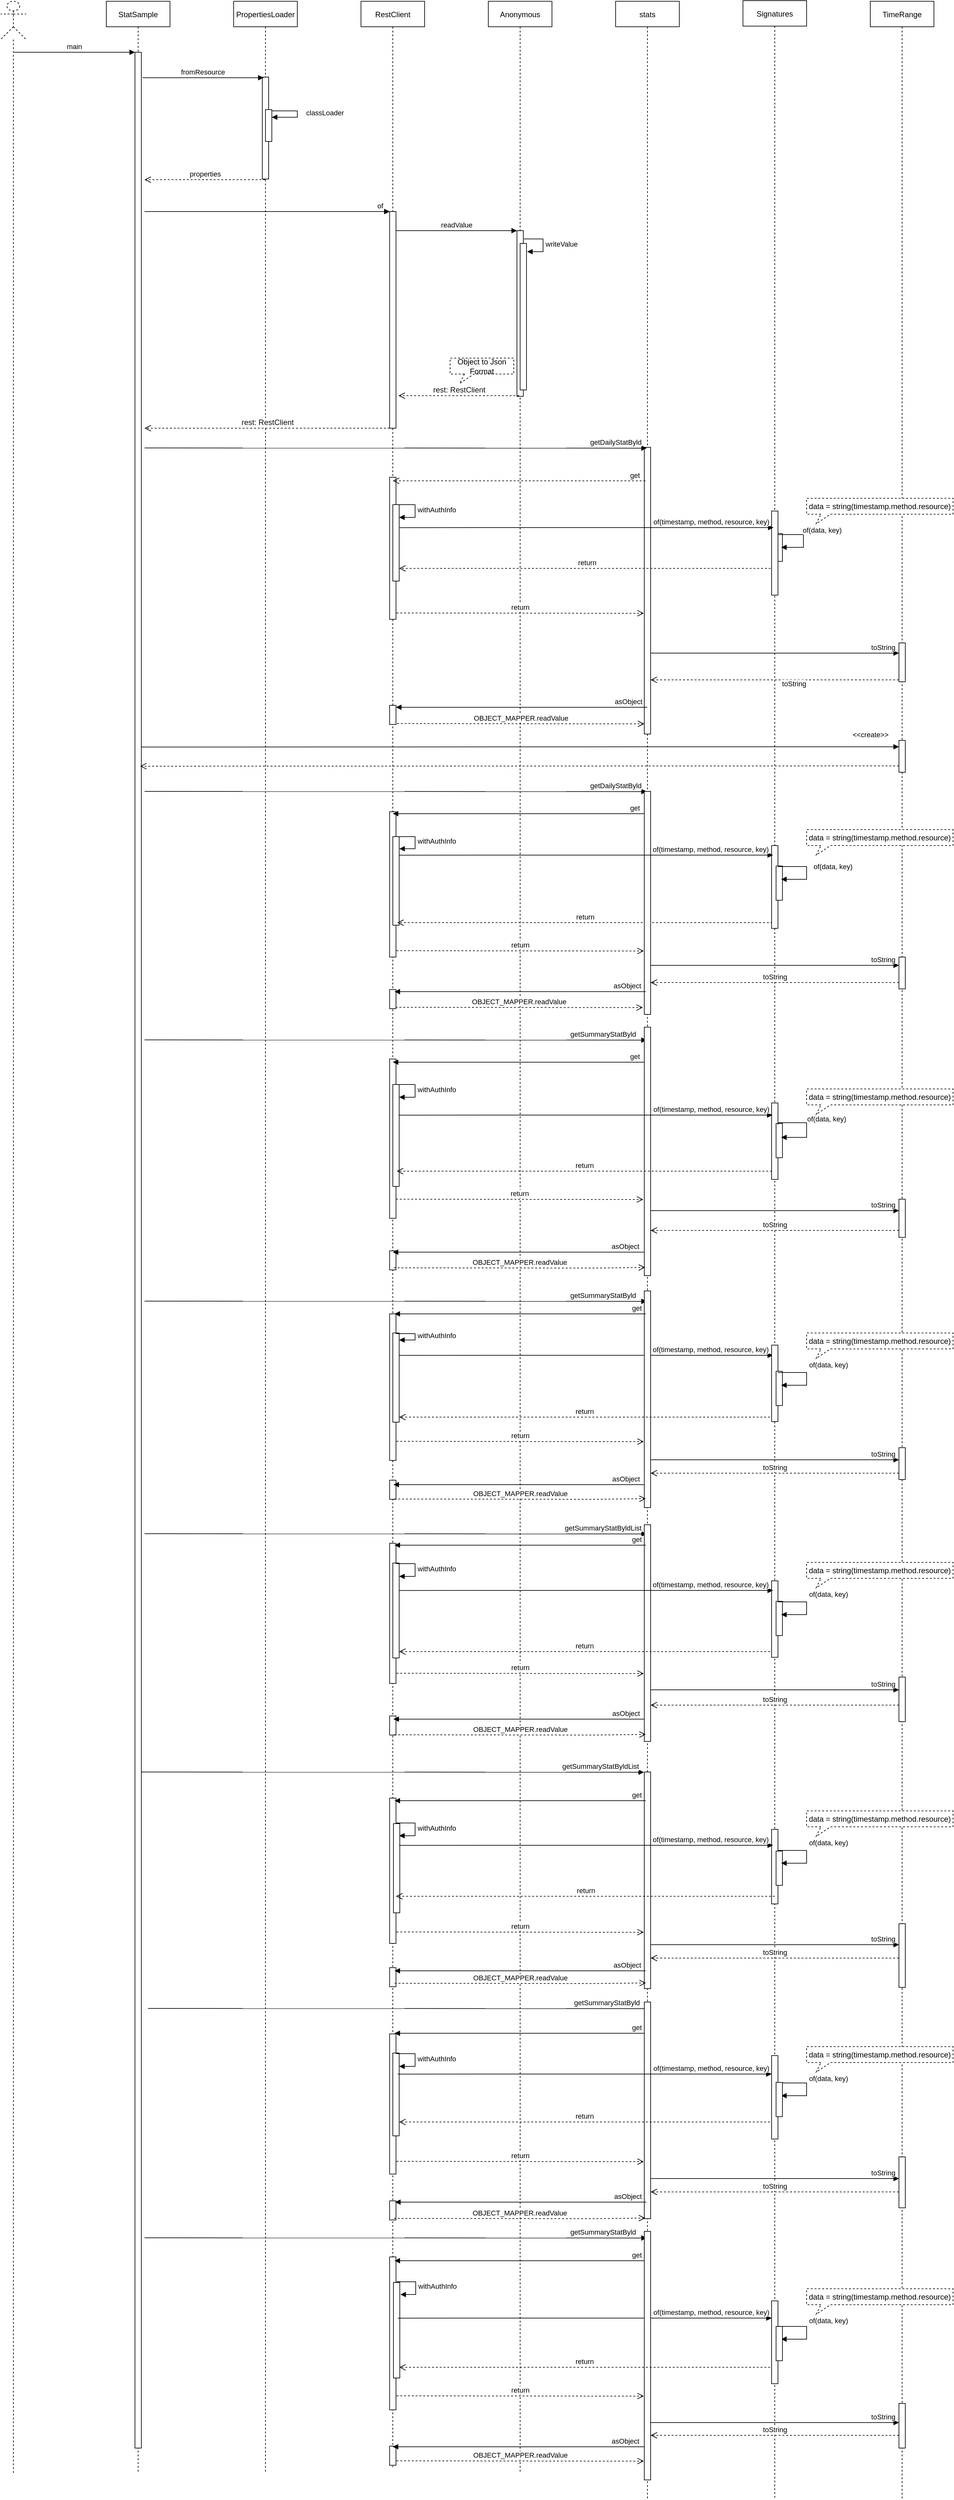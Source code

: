 <mxfile version="15.7.0" type="github">
  <diagram id="kgpKYQtTHZ0yAKxKKP6v" name="Page-1">
    <mxGraphModel dx="1221" dy="644" grid="1" gridSize="10" guides="1" tooltips="1" connect="1" arrows="1" fold="1" page="1" pageScale="1" pageWidth="1169" pageHeight="1654" math="0" shadow="0">
      <root>
        <mxCell id="0" />
        <mxCell id="1" parent="0" />
        <mxCell id="QkMDThP16RGxQZJ2cedM-3" value="RestClient" style="shape=umlLifeline;perimeter=lifelinePerimeter;container=1;collapsible=0;recursiveResize=0;rounded=0;shadow=0;strokeWidth=1;" parent="1" vertex="1">
          <mxGeometry x="680" y="80" width="100" height="3870" as="geometry" />
        </mxCell>
        <mxCell id="QkMDThP16RGxQZJ2cedM-24" value="" style="html=1;points=[];perimeter=orthogonalPerimeter;" parent="QkMDThP16RGxQZJ2cedM-3" vertex="1">
          <mxGeometry x="45" y="330" width="10" height="340" as="geometry" />
        </mxCell>
        <mxCell id="QkMDThP16RGxQZJ2cedM-36" value="" style="html=1;points=[];perimeter=orthogonalPerimeter;" parent="QkMDThP16RGxQZJ2cedM-3" vertex="1">
          <mxGeometry x="45" y="747" width="10" height="223" as="geometry" />
        </mxCell>
        <mxCell id="QkMDThP16RGxQZJ2cedM-37" value="" style="html=1;points=[];perimeter=orthogonalPerimeter;" parent="QkMDThP16RGxQZJ2cedM-3" vertex="1">
          <mxGeometry x="45" y="1105" width="10" height="30" as="geometry" />
        </mxCell>
        <mxCell id="QkMDThP16RGxQZJ2cedM-41" value="" style="html=1;points=[];perimeter=orthogonalPerimeter;" parent="QkMDThP16RGxQZJ2cedM-3" vertex="1">
          <mxGeometry x="45" y="1272" width="10" height="228" as="geometry" />
        </mxCell>
        <mxCell id="QkMDThP16RGxQZJ2cedM-42" value="" style="html=1;points=[];perimeter=orthogonalPerimeter;" parent="QkMDThP16RGxQZJ2cedM-3" vertex="1">
          <mxGeometry x="45" y="1551" width="10" height="30" as="geometry" />
        </mxCell>
        <mxCell id="QkMDThP16RGxQZJ2cedM-48" value="" style="html=1;points=[];perimeter=orthogonalPerimeter;" parent="QkMDThP16RGxQZJ2cedM-3" vertex="1">
          <mxGeometry x="45" y="1660" width="10" height="250" as="geometry" />
        </mxCell>
        <mxCell id="QkMDThP16RGxQZJ2cedM-50" value="" style="html=1;points=[];perimeter=orthogonalPerimeter;" parent="QkMDThP16RGxQZJ2cedM-3" vertex="1">
          <mxGeometry x="45" y="2060" width="10" height="230" as="geometry" />
        </mxCell>
        <mxCell id="QkMDThP16RGxQZJ2cedM-52" value="" style="html=1;points=[];perimeter=orthogonalPerimeter;" parent="QkMDThP16RGxQZJ2cedM-3" vertex="1">
          <mxGeometry x="45" y="2321" width="10" height="30" as="geometry" />
        </mxCell>
        <mxCell id="QkMDThP16RGxQZJ2cedM-53" value="" style="html=1;points=[];perimeter=orthogonalPerimeter;" parent="QkMDThP16RGxQZJ2cedM-3" vertex="1">
          <mxGeometry x="45" y="2420" width="10" height="220" as="geometry" />
        </mxCell>
        <mxCell id="QkMDThP16RGxQZJ2cedM-55" value="" style="html=1;points=[];perimeter=orthogonalPerimeter;" parent="QkMDThP16RGxQZJ2cedM-3" vertex="1">
          <mxGeometry x="45" y="2691" width="10" height="30" as="geometry" />
        </mxCell>
        <mxCell id="QkMDThP16RGxQZJ2cedM-56" value="" style="html=1;points=[];perimeter=orthogonalPerimeter;" parent="QkMDThP16RGxQZJ2cedM-3" vertex="1">
          <mxGeometry x="45" y="2820" width="10" height="228" as="geometry" />
        </mxCell>
        <mxCell id="QkMDThP16RGxQZJ2cedM-58" value="" style="html=1;points=[];perimeter=orthogonalPerimeter;" parent="QkMDThP16RGxQZJ2cedM-3" vertex="1">
          <mxGeometry x="45" y="3086" width="10" height="30" as="geometry" />
        </mxCell>
        <mxCell id="QkMDThP16RGxQZJ2cedM-63" value="" style="html=1;points=[];perimeter=orthogonalPerimeter;" parent="QkMDThP16RGxQZJ2cedM-3" vertex="1">
          <mxGeometry x="45" y="3540" width="10" height="240" as="geometry" />
        </mxCell>
        <mxCell id="QkMDThP16RGxQZJ2cedM-65" value="" style="html=1;points=[];perimeter=orthogonalPerimeter;" parent="QkMDThP16RGxQZJ2cedM-3" vertex="1">
          <mxGeometry x="45" y="3837" width="10" height="30" as="geometry" />
        </mxCell>
        <mxCell id="QkMDThP16RGxQZJ2cedM-66" value="" style="html=1;points=[];perimeter=orthogonalPerimeter;" parent="QkMDThP16RGxQZJ2cedM-3" vertex="1">
          <mxGeometry x="50" y="790" width="10" height="120" as="geometry" />
        </mxCell>
        <mxCell id="QkMDThP16RGxQZJ2cedM-67" value="withAuthInfo" style="edgeStyle=orthogonalEdgeStyle;html=1;align=left;spacingLeft=2;endArrow=block;rounded=0;entryX=1;entryY=0;" parent="QkMDThP16RGxQZJ2cedM-3" edge="1">
          <mxGeometry relative="1" as="geometry">
            <mxPoint x="55" y="790" as="sourcePoint" />
            <Array as="points">
              <mxPoint x="85" y="790" />
            </Array>
            <mxPoint x="60" y="810.0" as="targetPoint" />
          </mxGeometry>
        </mxCell>
        <mxCell id="QkMDThP16RGxQZJ2cedM-68" value="" style="html=1;points=[];perimeter=orthogonalPerimeter;" parent="QkMDThP16RGxQZJ2cedM-3" vertex="1">
          <mxGeometry x="50" y="1311" width="10" height="139" as="geometry" />
        </mxCell>
        <mxCell id="QkMDThP16RGxQZJ2cedM-69" value="withAuthInfo" style="edgeStyle=orthogonalEdgeStyle;html=1;align=left;spacingLeft=2;endArrow=block;rounded=0;entryX=1.019;entryY=0.137;entryDx=0;entryDy=0;entryPerimeter=0;" parent="QkMDThP16RGxQZJ2cedM-3" target="QkMDThP16RGxQZJ2cedM-68" edge="1">
          <mxGeometry relative="1" as="geometry">
            <mxPoint x="55" y="1311" as="sourcePoint" />
            <Array as="points">
              <mxPoint x="85" y="1311" />
              <mxPoint x="85" y="1330" />
              <mxPoint x="70" y="1330" />
            </Array>
            <mxPoint x="60" y="1331" as="targetPoint" />
          </mxGeometry>
        </mxCell>
        <mxCell id="QkMDThP16RGxQZJ2cedM-70" value="" style="html=1;points=[];perimeter=orthogonalPerimeter;" parent="QkMDThP16RGxQZJ2cedM-3" vertex="1">
          <mxGeometry x="50" y="1700" width="10" height="160" as="geometry" />
        </mxCell>
        <mxCell id="QkMDThP16RGxQZJ2cedM-71" value="withAuthInfo" style="edgeStyle=orthogonalEdgeStyle;html=1;align=left;spacingLeft=2;endArrow=block;rounded=0;entryX=1;entryY=0;" parent="QkMDThP16RGxQZJ2cedM-3" edge="1">
          <mxGeometry relative="1" as="geometry">
            <mxPoint x="55" y="1700" as="sourcePoint" />
            <Array as="points">
              <mxPoint x="85" y="1700" />
            </Array>
            <mxPoint x="60" y="1720" as="targetPoint" />
          </mxGeometry>
        </mxCell>
        <mxCell id="QkMDThP16RGxQZJ2cedM-72" value="" style="html=1;points=[];perimeter=orthogonalPerimeter;" parent="QkMDThP16RGxQZJ2cedM-3" vertex="1">
          <mxGeometry x="50" y="2090" width="10" height="140" as="geometry" />
        </mxCell>
        <mxCell id="QkMDThP16RGxQZJ2cedM-73" value="withAuthInfo" style="edgeStyle=orthogonalEdgeStyle;html=1;align=left;spacingLeft=2;endArrow=block;rounded=0;entryX=1;entryY=0;" parent="QkMDThP16RGxQZJ2cedM-3" edge="1">
          <mxGeometry relative="1" as="geometry">
            <mxPoint x="55" y="2091" as="sourcePoint" />
            <Array as="points">
              <mxPoint x="85" y="2091" />
            </Array>
            <mxPoint x="60" y="2101" as="targetPoint" />
          </mxGeometry>
        </mxCell>
        <mxCell id="QkMDThP16RGxQZJ2cedM-74" value="" style="html=1;points=[];perimeter=orthogonalPerimeter;" parent="QkMDThP16RGxQZJ2cedM-3" vertex="1">
          <mxGeometry x="50" y="2451" width="10" height="149" as="geometry" />
        </mxCell>
        <mxCell id="QkMDThP16RGxQZJ2cedM-75" value="withAuthInfo" style="edgeStyle=orthogonalEdgeStyle;html=1;align=left;spacingLeft=2;endArrow=block;rounded=0;entryX=1;entryY=0;" parent="QkMDThP16RGxQZJ2cedM-3" edge="1">
          <mxGeometry relative="1" as="geometry">
            <mxPoint x="55" y="2452" as="sourcePoint" />
            <Array as="points">
              <mxPoint x="85" y="2452" />
            </Array>
            <mxPoint x="60" y="2472" as="targetPoint" />
          </mxGeometry>
        </mxCell>
        <mxCell id="QkMDThP16RGxQZJ2cedM-76" value="" style="html=1;points=[];perimeter=orthogonalPerimeter;" parent="QkMDThP16RGxQZJ2cedM-3" vertex="1">
          <mxGeometry x="51" y="2860" width="10" height="140" as="geometry" />
        </mxCell>
        <mxCell id="QkMDThP16RGxQZJ2cedM-77" value="withAuthInfo" style="edgeStyle=orthogonalEdgeStyle;html=1;align=left;spacingLeft=2;endArrow=block;rounded=0;entryX=1;entryY=0;" parent="QkMDThP16RGxQZJ2cedM-3" edge="1">
          <mxGeometry relative="1" as="geometry">
            <mxPoint x="55" y="2859" as="sourcePoint" />
            <Array as="points">
              <mxPoint x="85" y="2859" />
            </Array>
            <mxPoint x="60" y="2879" as="targetPoint" />
          </mxGeometry>
        </mxCell>
        <mxCell id="QkMDThP16RGxQZJ2cedM-80" value="" style="html=1;points=[];perimeter=orthogonalPerimeter;" parent="QkMDThP16RGxQZJ2cedM-3" vertex="1">
          <mxGeometry x="51" y="3580" width="10" height="150" as="geometry" />
        </mxCell>
        <mxCell id="4GVTrCW4khlCdeunZ2BW-209" value="" style="html=1;points=[];perimeter=orthogonalPerimeter;" parent="QkMDThP16RGxQZJ2cedM-3" vertex="1">
          <mxGeometry x="45" y="3190" width="10" height="220" as="geometry" />
        </mxCell>
        <mxCell id="4GVTrCW4khlCdeunZ2BW-215" value="" style="html=1;points=[];perimeter=orthogonalPerimeter;" parent="QkMDThP16RGxQZJ2cedM-3" vertex="1">
          <mxGeometry x="50" y="3220" width="10" height="130" as="geometry" />
        </mxCell>
        <mxCell id="3nuBFxr9cyL0pnOWT2aG-5" value="StatSample" style="shape=umlLifeline;perimeter=lifelinePerimeter;container=1;collapsible=0;recursiveResize=0;rounded=0;shadow=0;strokeWidth=1;" parent="1" vertex="1">
          <mxGeometry x="280" y="80" width="100" height="3880" as="geometry" />
        </mxCell>
        <mxCell id="3nuBFxr9cyL0pnOWT2aG-6" value="" style="points=[];perimeter=orthogonalPerimeter;rounded=0;shadow=0;strokeWidth=1;" parent="3nuBFxr9cyL0pnOWT2aG-5" vertex="1">
          <mxGeometry x="45" y="80" width="10" height="3760" as="geometry" />
        </mxCell>
        <mxCell id="3nuBFxr9cyL0pnOWT2aG-8" value="main" style="verticalAlign=bottom;endArrow=block;entryX=0;entryY=0;shadow=0;strokeWidth=1;" parent="1" target="3nuBFxr9cyL0pnOWT2aG-6" edge="1">
          <mxGeometry relative="1" as="geometry">
            <mxPoint x="135" y="160.0" as="sourcePoint" />
          </mxGeometry>
        </mxCell>
        <mxCell id="QkMDThP16RGxQZJ2cedM-1" value="PropertiesLoader" style="shape=umlLifeline;perimeter=lifelinePerimeter;container=1;collapsible=0;recursiveResize=0;rounded=0;shadow=0;strokeWidth=1;" parent="1" vertex="1">
          <mxGeometry x="480" y="80" width="100" height="3880" as="geometry" />
        </mxCell>
        <mxCell id="QkMDThP16RGxQZJ2cedM-2" value="" style="points=[];perimeter=orthogonalPerimeter;rounded=0;shadow=0;strokeWidth=1;" parent="QkMDThP16RGxQZJ2cedM-1" vertex="1">
          <mxGeometry x="45" y="119" width="10" height="160" as="geometry" />
        </mxCell>
        <mxCell id="QkMDThP16RGxQZJ2cedM-22" value="" style="html=1;points=[];perimeter=orthogonalPerimeter;" parent="QkMDThP16RGxQZJ2cedM-1" vertex="1">
          <mxGeometry x="50" y="170" width="10" height="50" as="geometry" />
        </mxCell>
        <mxCell id="QkMDThP16RGxQZJ2cedM-23" value="classLoader" style="edgeStyle=orthogonalEdgeStyle;html=1;align=left;spacingLeft=2;endArrow=block;rounded=0;entryX=1;entryY=0;" parent="QkMDThP16RGxQZJ2cedM-1" edge="1">
          <mxGeometry x="-0.059" y="10" relative="1" as="geometry">
            <mxPoint x="60" y="172" as="sourcePoint" />
            <Array as="points">
              <mxPoint x="100" y="172" />
              <mxPoint x="100" y="182" />
            </Array>
            <mxPoint as="offset" />
            <mxPoint x="60" y="182" as="targetPoint" />
          </mxGeometry>
        </mxCell>
        <mxCell id="QkMDThP16RGxQZJ2cedM-5" value="Anonymous" style="shape=umlLifeline;perimeter=lifelinePerimeter;container=1;collapsible=0;recursiveResize=0;rounded=0;shadow=0;strokeWidth=1;" parent="1" vertex="1">
          <mxGeometry x="880" y="80" width="100" height="3880" as="geometry" />
        </mxCell>
        <mxCell id="QkMDThP16RGxQZJ2cedM-28" value="" style="html=1;points=[];perimeter=orthogonalPerimeter;" parent="QkMDThP16RGxQZJ2cedM-5" vertex="1">
          <mxGeometry x="45" y="360" width="10" height="260" as="geometry" />
        </mxCell>
        <mxCell id="QkMDThP16RGxQZJ2cedM-34" value="" style="html=1;points=[];perimeter=orthogonalPerimeter;" parent="QkMDThP16RGxQZJ2cedM-5" vertex="1">
          <mxGeometry x="50" y="415" width="10" height="175" as="geometry" />
        </mxCell>
        <mxCell id="BU8PxRa7izRdhDDr3gum-3" value="" style="points=[];perimeter=orthogonalPerimeter;rounded=0;shadow=0;strokeWidth=1;" parent="QkMDThP16RGxQZJ2cedM-5" vertex="1">
          <mxGeometry x="50" y="380" width="10" height="230" as="geometry" />
        </mxCell>
        <mxCell id="4GVTrCW4khlCdeunZ2BW-98" value="getDailyStatByld" style="html=1;verticalAlign=bottom;endArrow=block;rounded=0;entryX=0.394;entryY=0.003;entryDx=0;entryDy=0;entryPerimeter=0;" parent="QkMDThP16RGxQZJ2cedM-5" edge="1">
          <mxGeometry x="0.876" width="80" relative="1" as="geometry">
            <mxPoint x="-540" y="1240" as="sourcePoint" />
            <mxPoint x="248.94" y="1240.35" as="targetPoint" />
            <mxPoint as="offset" />
          </mxGeometry>
        </mxCell>
        <mxCell id="4GVTrCW4khlCdeunZ2BW-109" value="getSummaryStatByld" style="html=1;verticalAlign=bottom;endArrow=block;rounded=0;entryX=0.394;entryY=0.003;entryDx=0;entryDy=0;entryPerimeter=0;" parent="QkMDThP16RGxQZJ2cedM-5" edge="1">
          <mxGeometry x="0.825" width="80" relative="1" as="geometry">
            <mxPoint x="-540" y="1630" as="sourcePoint" />
            <mxPoint x="248.94" y="1630.35" as="targetPoint" />
            <mxPoint as="offset" />
          </mxGeometry>
        </mxCell>
        <mxCell id="4GVTrCW4khlCdeunZ2BW-110" value="get" style="html=1;verticalAlign=bottom;endArrow=block;rounded=0;" parent="QkMDThP16RGxQZJ2cedM-5" edge="1">
          <mxGeometry x="-0.926" relative="1" as="geometry">
            <mxPoint x="244.5" y="1665" as="sourcePoint" />
            <mxPoint x="-150" y="1665" as="targetPoint" />
            <mxPoint as="offset" />
          </mxGeometry>
        </mxCell>
        <mxCell id="4GVTrCW4khlCdeunZ2BW-116" value="of(timestamp, method,&amp;nbsp;resource,&amp;nbsp;key)" style="html=1;verticalAlign=bottom;endArrow=block;rounded=0;entryX=0.3;entryY=0.1;entryDx=0;entryDy=0;entryPerimeter=0;exitX=1.081;exitY=0.053;exitDx=0;exitDy=0;exitPerimeter=0;" parent="QkMDThP16RGxQZJ2cedM-5" edge="1">
          <mxGeometry x="0.669" width="80" relative="1" as="geometry">
            <mxPoint x="-140.0" y="2125.07" as="sourcePoint" />
            <mxPoint x="447.19" y="2125" as="targetPoint" />
            <mxPoint x="-1" as="offset" />
          </mxGeometry>
        </mxCell>
        <mxCell id="4GVTrCW4khlCdeunZ2BW-126" value="getSummaryStatByld" style="html=1;verticalAlign=bottom;endArrow=block;rounded=0;entryX=0.394;entryY=0.003;entryDx=0;entryDy=0;entryPerimeter=0;" parent="QkMDThP16RGxQZJ2cedM-5" edge="1">
          <mxGeometry x="0.825" width="80" relative="1" as="geometry">
            <mxPoint x="-540" y="2040" as="sourcePoint" />
            <mxPoint x="248.94" y="2040.35" as="targetPoint" />
            <mxPoint as="offset" />
          </mxGeometry>
        </mxCell>
        <mxCell id="4GVTrCW4khlCdeunZ2BW-136" value="get" style="html=1;verticalAlign=bottom;endArrow=block;rounded=0;" parent="QkMDThP16RGxQZJ2cedM-5" edge="1">
          <mxGeometry x="-0.926" relative="1" as="geometry">
            <mxPoint x="247.25" y="3189" as="sourcePoint" />
            <mxPoint x="-147.25" y="3189" as="targetPoint" />
            <mxPoint as="offset" />
          </mxGeometry>
        </mxCell>
        <mxCell id="4GVTrCW4khlCdeunZ2BW-194" value="of(timestamp, method,&amp;nbsp;resource,&amp;nbsp;key)" style="html=1;verticalAlign=bottom;endArrow=block;rounded=0;entryX=0.3;entryY=0.1;entryDx=0;entryDy=0;entryPerimeter=0;exitX=1.081;exitY=0.053;exitDx=0;exitDy=0;exitPerimeter=0;" parent="QkMDThP16RGxQZJ2cedM-5" edge="1">
          <mxGeometry x="0.676" width="80" relative="1" as="geometry">
            <mxPoint x="-142.01" y="3636.07" as="sourcePoint" />
            <mxPoint x="445.18" y="3636" as="targetPoint" />
            <mxPoint as="offset" />
          </mxGeometry>
        </mxCell>
        <mxCell id="4GVTrCW4khlCdeunZ2BW-197" value="get" style="html=1;verticalAlign=bottom;endArrow=block;rounded=0;" parent="QkMDThP16RGxQZJ2cedM-5" edge="1">
          <mxGeometry x="-0.926" relative="1" as="geometry">
            <mxPoint x="247.25" y="3546" as="sourcePoint" />
            <mxPoint x="-147.25" y="3546" as="targetPoint" />
            <mxPoint as="offset" />
          </mxGeometry>
        </mxCell>
        <mxCell id="4GVTrCW4khlCdeunZ2BW-205" value="getSummaryStatByldList" style="html=1;verticalAlign=bottom;endArrow=block;rounded=0;entryX=0.394;entryY=0.003;entryDx=0;entryDy=0;entryPerimeter=0;" parent="QkMDThP16RGxQZJ2cedM-5" edge="1">
          <mxGeometry x="0.825" width="80" relative="1" as="geometry">
            <mxPoint x="-540" y="2405" as="sourcePoint" />
            <mxPoint x="248.94" y="2405.35" as="targetPoint" />
            <mxPoint as="offset" />
          </mxGeometry>
        </mxCell>
        <mxCell id="4GVTrCW4khlCdeunZ2BW-207" value="getSummaryStatByld" style="html=1;verticalAlign=bottom;endArrow=block;rounded=0;entryX=0.394;entryY=0.003;entryDx=0;entryDy=0;entryPerimeter=0;" parent="QkMDThP16RGxQZJ2cedM-5" edge="1">
          <mxGeometry x="0.825" width="80" relative="1" as="geometry">
            <mxPoint x="-534.47" y="3150" as="sourcePoint" />
            <mxPoint x="254.47" y="3150.35" as="targetPoint" />
            <mxPoint as="offset" />
          </mxGeometry>
        </mxCell>
        <mxCell id="4GVTrCW4khlCdeunZ2BW-208" value="getSummaryStatByld" style="html=1;verticalAlign=bottom;endArrow=block;rounded=0;entryX=0.394;entryY=0.003;entryDx=0;entryDy=0;entryPerimeter=0;" parent="QkMDThP16RGxQZJ2cedM-5" edge="1">
          <mxGeometry x="0.825" width="80" relative="1" as="geometry">
            <mxPoint x="-540" y="3510" as="sourcePoint" />
            <mxPoint x="248.94" y="3510.35" as="targetPoint" />
            <mxPoint as="offset" />
          </mxGeometry>
        </mxCell>
        <mxCell id="4GVTrCW4khlCdeunZ2BW-216" value="Object to Json Format" style="whiteSpace=wrap;html=1;shape=mxgraph.basic.rectCallout;dx=30;dy=15;boundedLbl=1;dashed=1;" parent="QkMDThP16RGxQZJ2cedM-5" vertex="1">
          <mxGeometry x="-60" y="560" width="100" height="40" as="geometry" />
        </mxCell>
        <mxCell id="QkMDThP16RGxQZJ2cedM-7" value="stats" style="shape=umlLifeline;perimeter=lifelinePerimeter;container=1;collapsible=0;recursiveResize=0;rounded=0;shadow=0;strokeWidth=1;" parent="1" vertex="1">
          <mxGeometry x="1080" y="80" width="100" height="3920" as="geometry" />
        </mxCell>
        <mxCell id="BU8PxRa7izRdhDDr3gum-17" value="" style="points=[];perimeter=orthogonalPerimeter;rounded=0;shadow=0;strokeWidth=1;" parent="QkMDThP16RGxQZJ2cedM-7" vertex="1">
          <mxGeometry x="45" y="700" width="10" height="450" as="geometry" />
        </mxCell>
        <mxCell id="4GVTrCW4khlCdeunZ2BW-11" value="" style="points=[];perimeter=orthogonalPerimeter;rounded=0;shadow=0;strokeWidth=1;" parent="QkMDThP16RGxQZJ2cedM-7" vertex="1">
          <mxGeometry x="45" y="1610" width="10" height="390" as="geometry" />
        </mxCell>
        <mxCell id="4GVTrCW4khlCdeunZ2BW-15" value="" style="points=[];perimeter=orthogonalPerimeter;rounded=0;shadow=0;strokeWidth=1;" parent="QkMDThP16RGxQZJ2cedM-7" vertex="1">
          <mxGeometry x="45" y="2024" width="10" height="340" as="geometry" />
        </mxCell>
        <mxCell id="4GVTrCW4khlCdeunZ2BW-27" value="" style="points=[];perimeter=orthogonalPerimeter;rounded=0;shadow=0;strokeWidth=1;" parent="QkMDThP16RGxQZJ2cedM-7" vertex="1">
          <mxGeometry x="45" y="2391" width="10" height="340" as="geometry" />
        </mxCell>
        <mxCell id="4GVTrCW4khlCdeunZ2BW-92" value="" style="points=[];perimeter=orthogonalPerimeter;rounded=0;shadow=0;strokeWidth=1;" parent="QkMDThP16RGxQZJ2cedM-7" vertex="1">
          <mxGeometry x="45" y="3500" width="10" height="390" as="geometry" />
        </mxCell>
        <mxCell id="4GVTrCW4khlCdeunZ2BW-103" value="return" style="html=1;verticalAlign=bottom;endArrow=open;dashed=1;endSize=8;rounded=0;" parent="QkMDThP16RGxQZJ2cedM-7" edge="1">
          <mxGeometry relative="1" as="geometry">
            <mxPoint x="246.5" y="1446.0" as="sourcePoint" />
            <mxPoint x="-343" y="1446.0" as="targetPoint" />
            <Array as="points">
              <mxPoint x="157" y="1446" />
            </Array>
          </mxGeometry>
        </mxCell>
        <mxCell id="4GVTrCW4khlCdeunZ2BW-117" value="return" style="html=1;verticalAlign=bottom;endArrow=open;dashed=1;endSize=8;rounded=0;" parent="QkMDThP16RGxQZJ2cedM-7" edge="1">
          <mxGeometry relative="1" as="geometry">
            <mxPoint x="242.5" y="2222" as="sourcePoint" />
            <mxPoint x="-340" y="2222" as="targetPoint" />
            <Array as="points">
              <mxPoint x="153" y="2222" />
            </Array>
          </mxGeometry>
        </mxCell>
        <mxCell id="4GVTrCW4khlCdeunZ2BW-122" value="return" style="html=1;verticalAlign=bottom;endArrow=open;dashed=1;endSize=8;rounded=0;" parent="QkMDThP16RGxQZJ2cedM-7" edge="1">
          <mxGeometry relative="1" as="geometry">
            <mxPoint x="242.5" y="2590" as="sourcePoint" />
            <mxPoint x="-340" y="2590" as="targetPoint" />
            <Array as="points">
              <mxPoint x="153" y="2590" />
            </Array>
          </mxGeometry>
        </mxCell>
        <mxCell id="4GVTrCW4khlCdeunZ2BW-195" value="return" style="html=1;verticalAlign=bottom;endArrow=open;dashed=1;endSize=8;rounded=0;" parent="QkMDThP16RGxQZJ2cedM-7" edge="1">
          <mxGeometry relative="1" as="geometry">
            <mxPoint x="242.68" y="3713.29" as="sourcePoint" />
            <mxPoint x="-339.82" y="3713.29" as="targetPoint" />
            <Array as="points">
              <mxPoint x="153.18" y="3713.29" />
            </Array>
          </mxGeometry>
        </mxCell>
        <mxCell id="QkMDThP16RGxQZJ2cedM-9" value="Signatures" style="shape=umlLifeline;perimeter=lifelinePerimeter;container=1;collapsible=0;recursiveResize=0;rounded=0;shadow=0;strokeWidth=1;" parent="1" vertex="1">
          <mxGeometry x="1280" y="79" width="100" height="3921" as="geometry" />
        </mxCell>
        <mxCell id="4GVTrCW4khlCdeunZ2BW-2" value="" style="points=[];perimeter=orthogonalPerimeter;rounded=0;shadow=0;strokeWidth=1;" parent="QkMDThP16RGxQZJ2cedM-9" vertex="1">
          <mxGeometry x="45" y="1326" width="10" height="130" as="geometry" />
        </mxCell>
        <mxCell id="4GVTrCW4khlCdeunZ2BW-3" value="" style="points=[];perimeter=orthogonalPerimeter;rounded=0;shadow=0;strokeWidth=1;" parent="QkMDThP16RGxQZJ2cedM-9" vertex="1">
          <mxGeometry x="52" y="1358.12" width="10" height="53.75" as="geometry" />
        </mxCell>
        <mxCell id="4GVTrCW4khlCdeunZ2BW-17" value="" style="points=[];perimeter=orthogonalPerimeter;rounded=0;shadow=0;strokeWidth=1;" parent="QkMDThP16RGxQZJ2cedM-9" vertex="1">
          <mxGeometry x="45" y="1730" width="10" height="120" as="geometry" />
        </mxCell>
        <mxCell id="4GVTrCW4khlCdeunZ2BW-18" value="" style="points=[];perimeter=orthogonalPerimeter;rounded=0;shadow=0;strokeWidth=1;" parent="QkMDThP16RGxQZJ2cedM-9" vertex="1">
          <mxGeometry x="52" y="1762.12" width="10" height="53.75" as="geometry" />
        </mxCell>
        <mxCell id="4GVTrCW4khlCdeunZ2BW-22" value="" style="points=[];perimeter=orthogonalPerimeter;rounded=0;shadow=0;strokeWidth=1;" parent="QkMDThP16RGxQZJ2cedM-9" vertex="1">
          <mxGeometry x="45" y="2110" width="10" height="120" as="geometry" />
        </mxCell>
        <mxCell id="4GVTrCW4khlCdeunZ2BW-23" value="" style="points=[];perimeter=orthogonalPerimeter;rounded=0;shadow=0;strokeWidth=1;" parent="QkMDThP16RGxQZJ2cedM-9" vertex="1">
          <mxGeometry x="52" y="2151.13" width="10" height="53.75" as="geometry" />
        </mxCell>
        <mxCell id="4GVTrCW4khlCdeunZ2BW-25" value="toString" style="html=1;verticalAlign=bottom;endArrow=block;rounded=0;" parent="QkMDThP16RGxQZJ2cedM-9" edge="1">
          <mxGeometry x="0.872" relative="1" as="geometry">
            <mxPoint x="-145" y="2290" as="sourcePoint" />
            <mxPoint x="245" y="2290" as="targetPoint" />
            <mxPoint as="offset" />
          </mxGeometry>
        </mxCell>
        <mxCell id="4GVTrCW4khlCdeunZ2BW-29" value="" style="points=[];perimeter=orthogonalPerimeter;rounded=0;shadow=0;strokeWidth=1;" parent="QkMDThP16RGxQZJ2cedM-9" vertex="1">
          <mxGeometry x="45" y="2480" width="10" height="120" as="geometry" />
        </mxCell>
        <mxCell id="4GVTrCW4khlCdeunZ2BW-30" value="" style="points=[];perimeter=orthogonalPerimeter;rounded=0;shadow=0;strokeWidth=1;" parent="QkMDThP16RGxQZJ2cedM-9" vertex="1">
          <mxGeometry x="52" y="2512.12" width="10" height="53.75" as="geometry" />
        </mxCell>
        <mxCell id="4GVTrCW4khlCdeunZ2BW-35" value="" style="points=[];perimeter=orthogonalPerimeter;rounded=0;shadow=0;strokeWidth=1;" parent="QkMDThP16RGxQZJ2cedM-9" vertex="1">
          <mxGeometry x="45" y="2870" width="10" height="117" as="geometry" />
        </mxCell>
        <mxCell id="4GVTrCW4khlCdeunZ2BW-36" value="" style="points=[];perimeter=orthogonalPerimeter;rounded=0;shadow=0;strokeWidth=1;" parent="QkMDThP16RGxQZJ2cedM-9" vertex="1">
          <mxGeometry x="52" y="2904.12" width="10" height="53.75" as="geometry" />
        </mxCell>
        <mxCell id="4GVTrCW4khlCdeunZ2BW-41" value="" style="points=[];perimeter=orthogonalPerimeter;rounded=0;shadow=0;strokeWidth=1;" parent="QkMDThP16RGxQZJ2cedM-9" vertex="1">
          <mxGeometry x="45" y="3225" width="10" height="131" as="geometry" />
        </mxCell>
        <mxCell id="4GVTrCW4khlCdeunZ2BW-49" value="&lt;span style=&quot;text-align: center&quot;&gt;of(data,&amp;nbsp;key)&lt;/span&gt;" style="edgeStyle=orthogonalEdgeStyle;html=1;align=left;spacingLeft=2;endArrow=block;rounded=0;entryX=1;entryY=0;" parent="QkMDThP16RGxQZJ2cedM-9" edge="1">
          <mxGeometry x="-0.158" y="-8" relative="1" as="geometry">
            <mxPoint x="55" y="1359" as="sourcePoint" />
            <Array as="points">
              <mxPoint x="100" y="1359" />
              <mxPoint x="100" y="1379" />
            </Array>
            <mxPoint x="60" y="1379" as="targetPoint" />
            <mxPoint x="8" y="-8" as="offset" />
          </mxGeometry>
        </mxCell>
        <mxCell id="4GVTrCW4khlCdeunZ2BW-50" value="&lt;span style=&quot;text-align: center&quot;&gt;of(data,&amp;nbsp;key)&lt;/span&gt;" style="edgeStyle=orthogonalEdgeStyle;html=1;align=left;spacingLeft=2;endArrow=block;rounded=0;entryX=1;entryY=0;" parent="QkMDThP16RGxQZJ2cedM-9" edge="1">
          <mxGeometry x="-0.143" y="3" relative="1" as="geometry">
            <mxPoint x="55" y="1764" as="sourcePoint" />
            <Array as="points">
              <mxPoint x="55" y="1761" />
              <mxPoint x="100" y="1761" />
              <mxPoint x="100" y="1784" />
            </Array>
            <mxPoint x="60" y="1784" as="targetPoint" />
            <mxPoint x="-3" y="-3" as="offset" />
          </mxGeometry>
        </mxCell>
        <mxCell id="4GVTrCW4khlCdeunZ2BW-51" value="&lt;span style=&quot;text-align: center&quot;&gt;of(data,&amp;nbsp;key)&lt;/span&gt;" style="edgeStyle=orthogonalEdgeStyle;html=1;align=left;spacingLeft=2;endArrow=block;rounded=0;entryX=1;entryY=0;" parent="QkMDThP16RGxQZJ2cedM-9" edge="1">
          <mxGeometry x="-0.143" y="-12" relative="1" as="geometry">
            <mxPoint x="55" y="2153" as="sourcePoint" />
            <Array as="points">
              <mxPoint x="100" y="2153" />
              <mxPoint x="100" y="2173" />
            </Array>
            <mxPoint x="60" y="2173" as="targetPoint" />
            <mxPoint x="12" y="-12" as="offset" />
          </mxGeometry>
        </mxCell>
        <mxCell id="4GVTrCW4khlCdeunZ2BW-52" value="&lt;span style=&quot;text-align: center&quot;&gt;of(data,&amp;nbsp;key)&lt;/span&gt;" style="edgeStyle=orthogonalEdgeStyle;html=1;align=left;spacingLeft=2;endArrow=block;rounded=0;entryX=1;entryY=0;" parent="QkMDThP16RGxQZJ2cedM-9" edge="1">
          <mxGeometry x="-0.143" y="-12" relative="1" as="geometry">
            <mxPoint x="55" y="2513" as="sourcePoint" />
            <Array as="points">
              <mxPoint x="100" y="2513" />
              <mxPoint x="100" y="2533" />
            </Array>
            <mxPoint x="60" y="2533" as="targetPoint" />
            <mxPoint x="12" y="-12" as="offset" />
          </mxGeometry>
        </mxCell>
        <mxCell id="4GVTrCW4khlCdeunZ2BW-53" value="&lt;span style=&quot;text-align: center&quot;&gt;of(data,&amp;nbsp;key)&lt;/span&gt;" style="edgeStyle=orthogonalEdgeStyle;html=1;align=left;spacingLeft=2;endArrow=block;rounded=0;entryX=1;entryY=0;" parent="QkMDThP16RGxQZJ2cedM-9" edge="1">
          <mxGeometry x="-0.143" y="12" relative="1" as="geometry">
            <mxPoint x="55" y="2903.06" as="sourcePoint" />
            <Array as="points">
              <mxPoint x="100" y="2903" />
              <mxPoint x="100" y="2923" />
            </Array>
            <mxPoint x="60" y="2923.06" as="targetPoint" />
            <mxPoint x="-12" y="-12" as="offset" />
          </mxGeometry>
        </mxCell>
        <mxCell id="4GVTrCW4khlCdeunZ2BW-61" value="&lt;span style=&quot;text-align: center&quot;&gt;of(data,&amp;nbsp;key)&lt;/span&gt;" style="edgeStyle=orthogonalEdgeStyle;html=1;align=left;spacingLeft=2;endArrow=block;rounded=0;entryX=1;entryY=0;" parent="QkMDThP16RGxQZJ2cedM-9" edge="1">
          <mxGeometry x="-0.143" y="7" relative="1" as="geometry">
            <mxPoint x="55" y="3268" as="sourcePoint" />
            <Array as="points">
              <mxPoint x="100" y="3268" />
              <mxPoint x="100" y="3288" />
            </Array>
            <mxPoint x="60" y="3288" as="targetPoint" />
            <mxPoint x="-7" y="-7" as="offset" />
          </mxGeometry>
        </mxCell>
        <mxCell id="4GVTrCW4khlCdeunZ2BW-62" value="" style="points=[];perimeter=orthogonalPerimeter;rounded=0;shadow=0;strokeWidth=1;" parent="QkMDThP16RGxQZJ2cedM-9" vertex="1">
          <mxGeometry x="52" y="3267.12" width="10" height="53.75" as="geometry" />
        </mxCell>
        <mxCell id="4GVTrCW4khlCdeunZ2BW-63" value="" style="points=[];perimeter=orthogonalPerimeter;rounded=0;shadow=0;strokeWidth=1;" parent="QkMDThP16RGxQZJ2cedM-9" vertex="1">
          <mxGeometry x="45" y="3610" width="10" height="130" as="geometry" />
        </mxCell>
        <mxCell id="4GVTrCW4khlCdeunZ2BW-64" value="&lt;span style=&quot;text-align: center&quot;&gt;of(data,&amp;nbsp;key)&lt;/span&gt;" style="edgeStyle=orthogonalEdgeStyle;html=1;align=left;spacingLeft=2;endArrow=block;rounded=0;entryX=1;entryY=0;" parent="QkMDThP16RGxQZJ2cedM-9" edge="1">
          <mxGeometry x="-0.143" y="-9" relative="1" as="geometry">
            <mxPoint x="55" y="3650.12" as="sourcePoint" />
            <Array as="points">
              <mxPoint x="100" y="3650" />
              <mxPoint x="100" y="3670" />
            </Array>
            <mxPoint x="60" y="3670.12" as="targetPoint" />
            <mxPoint x="9" y="-9" as="offset" />
          </mxGeometry>
        </mxCell>
        <mxCell id="4GVTrCW4khlCdeunZ2BW-65" value="" style="points=[];perimeter=orthogonalPerimeter;rounded=0;shadow=0;strokeWidth=1;" parent="QkMDThP16RGxQZJ2cedM-9" vertex="1">
          <mxGeometry x="52" y="3650.12" width="10" height="53.75" as="geometry" />
        </mxCell>
        <mxCell id="4GVTrCW4khlCdeunZ2BW-32" value="toString" style="html=1;verticalAlign=bottom;endArrow=block;rounded=0;" parent="QkMDThP16RGxQZJ2cedM-9" edge="1">
          <mxGeometry x="0.872" relative="1" as="geometry">
            <mxPoint x="-145" y="2651" as="sourcePoint" />
            <mxPoint x="245" y="2651" as="targetPoint" />
            <mxPoint as="offset" />
          </mxGeometry>
        </mxCell>
        <mxCell id="BU8PxRa7izRdhDDr3gum-19" value="" style="points=[];perimeter=orthogonalPerimeter;rounded=0;shadow=0;strokeWidth=1;" parent="QkMDThP16RGxQZJ2cedM-9" vertex="1">
          <mxGeometry x="52" y="836.25" width="10" height="43.75" as="geometry" />
        </mxCell>
        <mxCell id="QkMDThP16RGxQZJ2cedM-11" value="TimeRange" style="shape=umlLifeline;perimeter=lifelinePerimeter;container=1;collapsible=0;recursiveResize=0;rounded=0;shadow=0;strokeWidth=1;" parent="1" vertex="1">
          <mxGeometry x="1480" y="80" width="100" height="3920" as="geometry" />
        </mxCell>
        <mxCell id="BU8PxRa7izRdhDDr3gum-22" value="" style="html=1;points=[];perimeter=orthogonalPerimeter;" parent="QkMDThP16RGxQZJ2cedM-11" vertex="1">
          <mxGeometry x="45" y="1007" width="10" height="61" as="geometry" />
        </mxCell>
        <mxCell id="4GVTrCW4khlCdeunZ2BW-7" value="" style="html=1;points=[];perimeter=orthogonalPerimeter;" parent="QkMDThP16RGxQZJ2cedM-11" vertex="1">
          <mxGeometry x="45" y="1500" width="10" height="50" as="geometry" />
        </mxCell>
        <mxCell id="4GVTrCW4khlCdeunZ2BW-16" value="" style="html=1;points=[];perimeter=orthogonalPerimeter;" parent="QkMDThP16RGxQZJ2cedM-11" vertex="1">
          <mxGeometry x="45" y="1160" width="10" height="50" as="geometry" />
        </mxCell>
        <mxCell id="4GVTrCW4khlCdeunZ2BW-19" value="" style="html=1;points=[];perimeter=orthogonalPerimeter;" parent="QkMDThP16RGxQZJ2cedM-11" vertex="1">
          <mxGeometry x="45" y="1880" width="10" height="60" as="geometry" />
        </mxCell>
        <mxCell id="4GVTrCW4khlCdeunZ2BW-24" value="" style="html=1;points=[];perimeter=orthogonalPerimeter;" parent="QkMDThP16RGxQZJ2cedM-11" vertex="1">
          <mxGeometry x="45" y="2270" width="10" height="50" as="geometry" />
        </mxCell>
        <mxCell id="4GVTrCW4khlCdeunZ2BW-31" value="" style="html=1;points=[];perimeter=orthogonalPerimeter;" parent="QkMDThP16RGxQZJ2cedM-11" vertex="1">
          <mxGeometry x="45" y="2630" width="10" height="70" as="geometry" />
        </mxCell>
        <mxCell id="4GVTrCW4khlCdeunZ2BW-37" value="" style="html=1;points=[];perimeter=orthogonalPerimeter;" parent="QkMDThP16RGxQZJ2cedM-11" vertex="1">
          <mxGeometry x="45" y="3017" width="10" height="100" as="geometry" />
        </mxCell>
        <mxCell id="4GVTrCW4khlCdeunZ2BW-43" value="" style="html=1;points=[];perimeter=orthogonalPerimeter;" parent="QkMDThP16RGxQZJ2cedM-11" vertex="1">
          <mxGeometry x="45" y="3383" width="10" height="80" as="geometry" />
        </mxCell>
        <mxCell id="4GVTrCW4khlCdeunZ2BW-95" value="" style="html=1;points=[];perimeter=orthogonalPerimeter;" parent="QkMDThP16RGxQZJ2cedM-11" vertex="1">
          <mxGeometry x="45" y="3770" width="10" height="70" as="geometry" />
        </mxCell>
        <mxCell id="BU8PxRa7izRdhDDr3gum-12" value="writeValue" style="edgeStyle=orthogonalEdgeStyle;html=1;align=left;spacingLeft=2;endArrow=block;rounded=0;entryX=1;entryY=0;" parent="1" edge="1">
          <mxGeometry relative="1" as="geometry">
            <mxPoint x="936" y="453" as="sourcePoint" />
            <Array as="points">
              <mxPoint x="966" y="453" />
            </Array>
            <mxPoint x="941" y="473" as="targetPoint" />
          </mxGeometry>
        </mxCell>
        <mxCell id="QkMDThP16RGxQZJ2cedM-19" value="fromResource" style="verticalAlign=bottom;endArrow=block;shadow=0;strokeWidth=1;" parent="1" edge="1">
          <mxGeometry relative="1" as="geometry">
            <mxPoint x="337" y="200" as="sourcePoint" />
            <mxPoint x="527" y="200" as="targetPoint" />
          </mxGeometry>
        </mxCell>
        <mxCell id="BU8PxRa7izRdhDDr3gum-23" value="toString" style="html=1;verticalAlign=bottom;endArrow=block;rounded=0;" parent="1" edge="1">
          <mxGeometry x="0.872" relative="1" as="geometry">
            <mxPoint x="1135" y="1103.0" as="sourcePoint" />
            <mxPoint x="1525" y="1103.0" as="targetPoint" />
            <mxPoint as="offset" />
          </mxGeometry>
        </mxCell>
        <mxCell id="QkMDThP16RGxQZJ2cedM-21" value="properties" style="html=1;verticalAlign=bottom;endArrow=open;dashed=1;endSize=8;rounded=0;" parent="1" source="QkMDThP16RGxQZJ2cedM-1" edge="1">
          <mxGeometry relative="1" as="geometry">
            <mxPoint x="420" y="360" as="sourcePoint" />
            <mxPoint x="340" y="360" as="targetPoint" />
          </mxGeometry>
        </mxCell>
        <mxCell id="BU8PxRa7izRdhDDr3gum-24" value="toString" style="html=1;verticalAlign=bottom;endArrow=open;dashed=1;endSize=8;exitX=0;exitY=0.95;rounded=0;" parent="1" source="BU8PxRa7izRdhDDr3gum-22" edge="1">
          <mxGeometry x="-0.154" y="15" relative="1" as="geometry">
            <mxPoint x="1135" y="1144.95" as="targetPoint" />
            <mxPoint as="offset" />
          </mxGeometry>
        </mxCell>
        <mxCell id="QkMDThP16RGxQZJ2cedM-26" value="&lt;font color=&quot;#0f0f0f&quot;&gt;&lt;span style=&quot;font-size: 12px&quot;&gt;rest: RestClient&lt;/span&gt;&lt;/font&gt;" style="html=1;verticalAlign=bottom;endArrow=open;dashed=1;endSize=8;exitX=0;exitY=0.95;rounded=0;" parent="1" edge="1">
          <mxGeometry relative="1" as="geometry">
            <mxPoint x="340" y="750" as="targetPoint" />
            <mxPoint x="725" y="750.0" as="sourcePoint" />
          </mxGeometry>
        </mxCell>
        <mxCell id="QkMDThP16RGxQZJ2cedM-25" value="of" style="html=1;verticalAlign=bottom;endArrow=block;entryX=0;entryY=0;rounded=0;" parent="1" target="QkMDThP16RGxQZJ2cedM-24" edge="1">
          <mxGeometry x="0.92" relative="1" as="geometry">
            <mxPoint x="350" y="410" as="sourcePoint" />
            <mxPoint as="offset" />
          </mxGeometry>
        </mxCell>
        <mxCell id="QkMDThP16RGxQZJ2cedM-27" value="" style="html=1;verticalAlign=bottom;endArrow=block;entryX=0;entryY=0;rounded=0;" parent="1" target="QkMDThP16RGxQZJ2cedM-24" edge="1">
          <mxGeometry relative="1" as="geometry">
            <mxPoint x="340" y="410" as="sourcePoint" />
          </mxGeometry>
        </mxCell>
        <mxCell id="QkMDThP16RGxQZJ2cedM-30" value="&lt;span style=&quot;color: rgb(15 , 15 , 15) ; font-size: 12px&quot;&gt;rest: RestClient&lt;/span&gt;" style="html=1;verticalAlign=bottom;endArrow=open;dashed=1;endSize=8;rounded=0;" parent="1" edge="1">
          <mxGeometry relative="1" as="geometry">
            <mxPoint x="739" y="699" as="targetPoint" />
            <mxPoint x="928.5" y="699" as="sourcePoint" />
          </mxGeometry>
        </mxCell>
        <mxCell id="QkMDThP16RGxQZJ2cedM-29" value="readValue" style="html=1;verticalAlign=bottom;endArrow=block;entryX=0;entryY=0;rounded=0;" parent="1" source="QkMDThP16RGxQZJ2cedM-24" target="QkMDThP16RGxQZJ2cedM-28" edge="1">
          <mxGeometry relative="1" as="geometry">
            <mxPoint x="855" y="440" as="sourcePoint" />
          </mxGeometry>
        </mxCell>
        <mxCell id="4GVTrCW4khlCdeunZ2BW-1" value="" style="points=[];perimeter=orthogonalPerimeter;rounded=0;shadow=0;strokeWidth=1;" parent="1" vertex="1">
          <mxGeometry x="1125" y="1320" width="10" height="350" as="geometry" />
        </mxCell>
        <mxCell id="QkMDThP16RGxQZJ2cedM-44" value="" style="html=1;points=[];perimeter=orthogonalPerimeter;" parent="1" vertex="1">
          <mxGeometry x="725" y="2041" width="10" height="30" as="geometry" />
        </mxCell>
        <mxCell id="4GVTrCW4khlCdeunZ2BW-9" value="toString" style="html=1;verticalAlign=bottom;endArrow=block;rounded=0;" parent="1" edge="1">
          <mxGeometry x="0.872" relative="1" as="geometry">
            <mxPoint x="1135" y="1593.0" as="sourcePoint" />
            <mxPoint x="1525" y="1593.0" as="targetPoint" />
            <mxPoint as="offset" />
          </mxGeometry>
        </mxCell>
        <mxCell id="4GVTrCW4khlCdeunZ2BW-10" value="toString" style="html=1;verticalAlign=bottom;endArrow=open;dashed=1;endSize=8;exitX=0;exitY=0.95;rounded=0;" parent="1" edge="1">
          <mxGeometry relative="1" as="geometry">
            <mxPoint x="1135" y="1620.0" as="targetPoint" />
            <mxPoint x="1525" y="1620.0" as="sourcePoint" />
          </mxGeometry>
        </mxCell>
        <mxCell id="QkMDThP16RGxQZJ2cedM-61" value="" style="html=1;points=[];perimeter=orthogonalPerimeter;" parent="1" vertex="1">
          <mxGeometry x="725" y="3532" width="10" height="30" as="geometry" />
        </mxCell>
        <mxCell id="4GVTrCW4khlCdeunZ2BW-20" value="toString" style="html=1;verticalAlign=bottom;endArrow=block;rounded=0;" parent="1" edge="1">
          <mxGeometry x="0.872" relative="1" as="geometry">
            <mxPoint x="1135" y="1978" as="sourcePoint" />
            <mxPoint x="1525" y="1978" as="targetPoint" />
            <mxPoint as="offset" />
          </mxGeometry>
        </mxCell>
        <mxCell id="QkMDThP16RGxQZJ2cedM-79" value="withAuthInfo" style="edgeStyle=orthogonalEdgeStyle;html=1;align=left;spacingLeft=2;endArrow=block;rounded=0;entryX=1;entryY=0;" parent="1" edge="1">
          <mxGeometry relative="1" as="geometry">
            <mxPoint x="735" y="3301" as="sourcePoint" />
            <Array as="points">
              <mxPoint x="765" y="3301" />
            </Array>
            <mxPoint x="740" y="3321" as="targetPoint" />
          </mxGeometry>
        </mxCell>
        <mxCell id="4GVTrCW4khlCdeunZ2BW-21" value="toString" style="html=1;verticalAlign=bottom;endArrow=open;dashed=1;endSize=8;exitX=0;exitY=0.95;rounded=0;" parent="1" edge="1">
          <mxGeometry relative="1" as="geometry">
            <mxPoint x="1135" y="2009" as="targetPoint" />
            <mxPoint x="1525" y="2009" as="sourcePoint" />
          </mxGeometry>
        </mxCell>
        <mxCell id="4GVTrCW4khlCdeunZ2BW-26" value="toString" style="html=1;verticalAlign=bottom;endArrow=open;dashed=1;endSize=8;exitX=0;exitY=0.95;rounded=0;" parent="1" edge="1">
          <mxGeometry relative="1" as="geometry">
            <mxPoint x="1135" y="2390" as="targetPoint" />
            <mxPoint x="1525" y="2390" as="sourcePoint" />
          </mxGeometry>
        </mxCell>
        <mxCell id="4GVTrCW4khlCdeunZ2BW-33" value="toString" style="html=1;verticalAlign=bottom;endArrow=open;dashed=1;endSize=8;exitX=0;exitY=0.95;rounded=0;" parent="1" edge="1">
          <mxGeometry relative="1" as="geometry">
            <mxPoint x="1135" y="2754" as="targetPoint" />
            <mxPoint x="1525" y="2754" as="sourcePoint" />
          </mxGeometry>
        </mxCell>
        <mxCell id="4GVTrCW4khlCdeunZ2BW-34" value="" style="points=[];perimeter=orthogonalPerimeter;rounded=0;shadow=0;strokeWidth=1;" parent="1" vertex="1">
          <mxGeometry x="1125" y="2859" width="10" height="340" as="geometry" />
        </mxCell>
        <mxCell id="QkMDThP16RGxQZJ2cedM-84" value="getDailyStatByld" style="html=1;verticalAlign=bottom;endArrow=block;rounded=0;entryX=0.394;entryY=0.003;entryDx=0;entryDy=0;entryPerimeter=0;" parent="1" target="BU8PxRa7izRdhDDr3gum-17" edge="1">
          <mxGeometry x="0.876" width="80" relative="1" as="geometry">
            <mxPoint x="340" y="781" as="sourcePoint" />
            <mxPoint x="620" y="770" as="targetPoint" />
            <mxPoint as="offset" />
          </mxGeometry>
        </mxCell>
        <mxCell id="4GVTrCW4khlCdeunZ2BW-38" value="toString" style="html=1;verticalAlign=bottom;endArrow=block;rounded=0;" parent="1" edge="1">
          <mxGeometry x="0.872" relative="1" as="geometry">
            <mxPoint x="1135" y="3130" as="sourcePoint" />
            <mxPoint x="1525" y="3130" as="targetPoint" />
            <mxPoint as="offset" />
          </mxGeometry>
        </mxCell>
        <mxCell id="4GVTrCW4khlCdeunZ2BW-39" value="toString" style="html=1;verticalAlign=bottom;endArrow=open;dashed=1;endSize=8;exitX=0;exitY=0.95;rounded=0;" parent="1" edge="1">
          <mxGeometry relative="1" as="geometry">
            <mxPoint x="1135" y="3151" as="targetPoint" />
            <mxPoint x="1525" y="3151" as="sourcePoint" />
          </mxGeometry>
        </mxCell>
        <mxCell id="QkMDThP16RGxQZJ2cedM-86" value="return" style="html=1;verticalAlign=bottom;endArrow=open;dashed=1;endSize=8;rounded=0;" parent="1" source="QkMDThP16RGxQZJ2cedM-9" edge="1">
          <mxGeometry relative="1" as="geometry">
            <mxPoint x="1210" y="880" as="sourcePoint" />
            <mxPoint x="740" y="970" as="targetPoint" />
            <Array as="points">
              <mxPoint x="1240" y="970" />
            </Array>
          </mxGeometry>
        </mxCell>
        <mxCell id="4GVTrCW4khlCdeunZ2BW-44" value="toString" style="html=1;verticalAlign=bottom;endArrow=block;rounded=0;" parent="1" edge="1">
          <mxGeometry x="0.872" relative="1" as="geometry">
            <mxPoint x="1135" y="3497" as="sourcePoint" />
            <mxPoint x="1525" y="3497" as="targetPoint" />
            <mxPoint as="offset" />
          </mxGeometry>
        </mxCell>
        <mxCell id="4GVTrCW4khlCdeunZ2BW-45" value="toString" style="html=1;verticalAlign=bottom;endArrow=open;dashed=1;endSize=8;exitX=0;exitY=0.95;rounded=0;" parent="1" edge="1">
          <mxGeometry relative="1" as="geometry">
            <mxPoint x="1135" y="3518" as="targetPoint" />
            <mxPoint x="1525" y="3518" as="sourcePoint" />
          </mxGeometry>
        </mxCell>
        <mxCell id="4GVTrCW4khlCdeunZ2BW-47" value="&amp;lt;&amp;lt;create&amp;gt;&amp;gt;" style="html=1;verticalAlign=bottom;endArrow=block;rounded=0;exitX=0.933;exitY=0.29;exitDx=0;exitDy=0;exitPerimeter=0;" parent="1" source="3nuBFxr9cyL0pnOWT2aG-6" target="4GVTrCW4khlCdeunZ2BW-16" edge="1">
          <mxGeometry x="0.924" y="10" relative="1" as="geometry">
            <mxPoint x="340" y="1250" as="sourcePoint" />
            <mxPoint x="1490" y="1240" as="targetPoint" />
            <mxPoint as="offset" />
            <Array as="points">
              <mxPoint x="1170" y="1250" />
              <mxPoint x="1480" y="1250" />
            </Array>
          </mxGeometry>
        </mxCell>
        <mxCell id="4GVTrCW4khlCdeunZ2BW-48" value="" style="html=1;verticalAlign=bottom;endArrow=open;dashed=1;endSize=8;exitX=0;exitY=0.95;rounded=0;entryX=0.8;entryY=0.298;entryDx=0;entryDy=0;entryPerimeter=0;" parent="1" target="3nuBFxr9cyL0pnOWT2aG-6" edge="1">
          <mxGeometry x="-0.002" y="-10" relative="1" as="geometry">
            <mxPoint x="1135" y="1280" as="targetPoint" />
            <mxPoint x="1525" y="1280" as="sourcePoint" />
            <mxPoint as="offset" />
          </mxGeometry>
        </mxCell>
        <mxCell id="BU8PxRa7izRdhDDr3gum-18" value="" style="points=[];perimeter=orthogonalPerimeter;rounded=0;shadow=0;strokeWidth=1;" parent="1" vertex="1">
          <mxGeometry x="1325" y="880" width="10" height="132" as="geometry" />
        </mxCell>
        <mxCell id="4GVTrCW4khlCdeunZ2BW-46" value="&lt;span style=&quot;text-align: center&quot;&gt;of(data,&amp;nbsp;key)&lt;/span&gt;" style="edgeStyle=orthogonalEdgeStyle;html=1;align=left;spacingLeft=2;endArrow=block;rounded=0;entryX=1;entryY=0;" parent="1" edge="1">
          <mxGeometry x="-0.263" y="7" relative="1" as="geometry">
            <mxPoint x="1335" y="917" as="sourcePoint" />
            <Array as="points">
              <mxPoint x="1375" y="917" />
              <mxPoint x="1375" y="937" />
            </Array>
            <mxPoint x="1340" y="937" as="targetPoint" />
            <mxPoint as="offset" />
          </mxGeometry>
        </mxCell>
        <mxCell id="4GVTrCW4khlCdeunZ2BW-58" value="get" style="html=1;verticalAlign=bottom;endArrow=open;dashed=1;endSize=8;rounded=0;exitX=0.18;exitY=0.117;exitDx=0;exitDy=0;exitPerimeter=0;" parent="1" source="BU8PxRa7izRdhDDr3gum-17" target="QkMDThP16RGxQZJ2cedM-3" edge="1">
          <mxGeometry x="-0.915" relative="1" as="geometry">
            <mxPoint x="910" y="830" as="targetPoint" />
            <mxPoint x="1099.5" y="830" as="sourcePoint" />
            <mxPoint as="offset" />
          </mxGeometry>
        </mxCell>
        <mxCell id="QkMDThP16RGxQZJ2cedM-87" value="of(timestamp, method,&amp;nbsp;resource,&amp;nbsp;key)" style="html=1;verticalAlign=bottom;endArrow=block;rounded=0;entryX=0.3;entryY=0.1;entryDx=0;entryDy=0;entryPerimeter=0;exitX=1.081;exitY=0.053;exitDx=0;exitDy=0;exitPerimeter=0;" parent="1" edge="1">
          <mxGeometry x="0.666" width="80" relative="1" as="geometry">
            <mxPoint x="740.81" y="906.07" as="sourcePoint" />
            <mxPoint x="1328" y="906.0" as="targetPoint" />
            <mxPoint as="offset" />
          </mxGeometry>
        </mxCell>
        <mxCell id="4GVTrCW4khlCdeunZ2BW-93" value="toString" style="html=1;verticalAlign=bottom;endArrow=block;rounded=0;" parent="1" edge="1">
          <mxGeometry x="0.872" relative="1" as="geometry">
            <mxPoint x="1135" y="3880" as="sourcePoint" />
            <mxPoint x="1525" y="3880" as="targetPoint" />
            <mxPoint as="offset" />
          </mxGeometry>
        </mxCell>
        <mxCell id="4GVTrCW4khlCdeunZ2BW-94" value="toString" style="html=1;verticalAlign=bottom;endArrow=open;dashed=1;endSize=8;exitX=0;exitY=0.95;rounded=0;" parent="1" edge="1">
          <mxGeometry relative="1" as="geometry">
            <mxPoint x="1135" y="3900" as="targetPoint" />
            <mxPoint x="1525" y="3900" as="sourcePoint" />
          </mxGeometry>
        </mxCell>
        <mxCell id="4GVTrCW4khlCdeunZ2BW-96" value="return" style="html=1;verticalAlign=bottom;endArrow=open;dashed=1;endSize=8;exitX=1.165;exitY=0.936;rounded=0;exitDx=0;exitDy=0;exitPerimeter=0;" parent="1" edge="1">
          <mxGeometry relative="1" as="geometry">
            <mxPoint x="1124.18" y="1040.47" as="targetPoint" />
            <mxPoint x="735.83" y="1039.998" as="sourcePoint" />
            <Array as="points">
              <mxPoint x="1049.18" y="1040.47" />
            </Array>
          </mxGeometry>
        </mxCell>
        <mxCell id="4GVTrCW4khlCdeunZ2BW-97" value="asObject" style="html=1;verticalAlign=bottom;endArrow=block;rounded=0;" parent="1" edge="1">
          <mxGeometry x="-0.85" relative="1" as="geometry">
            <mxPoint x="1129.5" y="1188" as="sourcePoint" />
            <mxPoint x="735" y="1188" as="targetPoint" />
            <mxPoint as="offset" />
          </mxGeometry>
        </mxCell>
        <mxCell id="4GVTrCW4khlCdeunZ2BW-101" value="get" style="html=1;verticalAlign=bottom;endArrow=block;rounded=0;" parent="1" edge="1">
          <mxGeometry x="-0.926" relative="1" as="geometry">
            <mxPoint x="1124.5" y="1355" as="sourcePoint" />
            <mxPoint x="730" y="1355" as="targetPoint" />
            <mxPoint as="offset" />
          </mxGeometry>
        </mxCell>
        <mxCell id="4GVTrCW4khlCdeunZ2BW-102" value="of(timestamp, method,&amp;nbsp;resource,&amp;nbsp;key)" style="html=1;verticalAlign=bottom;endArrow=block;rounded=0;entryX=0.3;entryY=0.1;entryDx=0;entryDy=0;entryPerimeter=0;exitX=1.081;exitY=0.053;exitDx=0;exitDy=0;exitPerimeter=0;" parent="1" edge="1">
          <mxGeometry x="0.669" width="80" relative="1" as="geometry">
            <mxPoint x="740" y="1420.07" as="sourcePoint" />
            <mxPoint x="1327.19" y="1420.0" as="targetPoint" />
            <mxPoint x="-1" as="offset" />
          </mxGeometry>
        </mxCell>
        <mxCell id="4GVTrCW4khlCdeunZ2BW-104" value="return" style="html=1;verticalAlign=bottom;endArrow=open;dashed=1;endSize=8;exitX=1.165;exitY=0.936;rounded=0;exitDx=0;exitDy=0;exitPerimeter=0;" parent="1" edge="1">
          <mxGeometry relative="1" as="geometry">
            <mxPoint x="1124.17" y="1570.47" as="targetPoint" />
            <mxPoint x="735.82" y="1569.998" as="sourcePoint" />
            <Array as="points">
              <mxPoint x="1049.17" y="1570.47" />
            </Array>
          </mxGeometry>
        </mxCell>
        <mxCell id="4GVTrCW4khlCdeunZ2BW-105" value="OBJECT_MAPPER.readValue" style="html=1;verticalAlign=bottom;endArrow=open;dashed=1;endSize=8;exitX=1.165;exitY=0.936;rounded=0;exitDx=0;exitDy=0;exitPerimeter=0;" parent="1" edge="1">
          <mxGeometry relative="1" as="geometry">
            <mxPoint x="1125" y="1214" as="targetPoint" />
            <mxPoint x="736.65" y="1213.528" as="sourcePoint" />
            <Array as="points">
              <mxPoint x="1050" y="1214" />
            </Array>
          </mxGeometry>
        </mxCell>
        <mxCell id="4GVTrCW4khlCdeunZ2BW-106" value="asObject" style="html=1;verticalAlign=bottom;endArrow=block;rounded=0;" parent="1" edge="1">
          <mxGeometry x="-0.85" relative="1" as="geometry">
            <mxPoint x="1127.25" y="1634.3" as="sourcePoint" />
            <mxPoint x="732.75" y="1634.3" as="targetPoint" />
            <mxPoint as="offset" />
          </mxGeometry>
        </mxCell>
        <mxCell id="4GVTrCW4khlCdeunZ2BW-107" value="OBJECT_MAPPER.readValue" style="html=1;verticalAlign=bottom;endArrow=open;dashed=1;endSize=8;exitX=1.165;exitY=0.936;rounded=0;exitDx=0;exitDy=0;exitPerimeter=0;" parent="1" edge="1">
          <mxGeometry relative="1" as="geometry">
            <mxPoint x="1122.75" y="1659.3" as="targetPoint" />
            <mxPoint x="734.4" y="1658.828" as="sourcePoint" />
            <Array as="points">
              <mxPoint x="1047.75" y="1659.3" />
            </Array>
          </mxGeometry>
        </mxCell>
        <mxCell id="4GVTrCW4khlCdeunZ2BW-111" value="return" style="html=1;verticalAlign=bottom;endArrow=open;dashed=1;endSize=8;rounded=0;" parent="1" edge="1">
          <mxGeometry relative="1" as="geometry">
            <mxPoint x="1325.68" y="1916" as="sourcePoint" />
            <mxPoint x="736.18" y="1916" as="targetPoint" />
            <Array as="points">
              <mxPoint x="1236.18" y="1916" />
            </Array>
          </mxGeometry>
        </mxCell>
        <mxCell id="4GVTrCW4khlCdeunZ2BW-112" value="of(timestamp, method,&amp;nbsp;resource,&amp;nbsp;key)" style="html=1;verticalAlign=bottom;endArrow=block;rounded=0;entryX=0.3;entryY=0.1;entryDx=0;entryDy=0;entryPerimeter=0;exitX=1.081;exitY=0.053;exitDx=0;exitDy=0;exitPerimeter=0;" parent="1" edge="1">
          <mxGeometry x="0.672" width="80" relative="1" as="geometry">
            <mxPoint x="739.18" y="1828.07" as="sourcePoint" />
            <mxPoint x="1326.37" y="1828" as="targetPoint" />
            <mxPoint as="offset" />
          </mxGeometry>
        </mxCell>
        <mxCell id="4GVTrCW4khlCdeunZ2BW-113" value="return" style="html=1;verticalAlign=bottom;endArrow=open;dashed=1;endSize=8;exitX=1.165;exitY=0.936;rounded=0;exitDx=0;exitDy=0;exitPerimeter=0;" parent="1" edge="1">
          <mxGeometry relative="1" as="geometry">
            <mxPoint x="1123.35" y="1960.47" as="targetPoint" />
            <mxPoint x="735.0" y="1959.998" as="sourcePoint" />
            <Array as="points">
              <mxPoint x="1048.35" y="1960.47" />
            </Array>
          </mxGeometry>
        </mxCell>
        <mxCell id="4GVTrCW4khlCdeunZ2BW-114" value="asObject" style="html=1;verticalAlign=bottom;endArrow=block;rounded=0;" parent="1" edge="1">
          <mxGeometry x="-0.85" relative="1" as="geometry">
            <mxPoint x="1124.5" y="2043.15" as="sourcePoint" />
            <mxPoint x="730" y="2043.15" as="targetPoint" />
            <mxPoint as="offset" />
          </mxGeometry>
        </mxCell>
        <mxCell id="4GVTrCW4khlCdeunZ2BW-115" value="OBJECT_MAPPER.readValue" style="html=1;verticalAlign=bottom;endArrow=open;dashed=1;endSize=8;exitX=1.165;exitY=0.936;rounded=0;exitDx=0;exitDy=0;exitPerimeter=0;entryX=0.129;entryY=0.967;entryDx=0;entryDy=0;entryPerimeter=0;" parent="1" target="4GVTrCW4khlCdeunZ2BW-11" edge="1">
          <mxGeometry relative="1" as="geometry">
            <mxPoint x="1120" y="2068.15" as="targetPoint" />
            <mxPoint x="731.65" y="2067.678" as="sourcePoint" />
            <Array as="points">
              <mxPoint x="1045" y="2068.15" />
            </Array>
          </mxGeometry>
        </mxCell>
        <mxCell id="4GVTrCW4khlCdeunZ2BW-118" value="return" style="html=1;verticalAlign=bottom;endArrow=open;dashed=1;endSize=8;exitX=1.165;exitY=0.936;rounded=0;exitDx=0;exitDy=0;exitPerimeter=0;" parent="1" edge="1">
          <mxGeometry relative="1" as="geometry">
            <mxPoint x="1124.18" y="2340.47" as="targetPoint" />
            <mxPoint x="735.83" y="2339.998" as="sourcePoint" />
            <Array as="points">
              <mxPoint x="1049.18" y="2340.47" />
            </Array>
          </mxGeometry>
        </mxCell>
        <mxCell id="4GVTrCW4khlCdeunZ2BW-119" value="asObject" style="html=1;verticalAlign=bottom;endArrow=block;rounded=0;" parent="1" edge="1">
          <mxGeometry x="-0.85" relative="1" as="geometry">
            <mxPoint x="1125.5" y="2408" as="sourcePoint" />
            <mxPoint x="731" y="2408" as="targetPoint" />
            <mxPoint as="offset" />
          </mxGeometry>
        </mxCell>
        <mxCell id="4GVTrCW4khlCdeunZ2BW-120" value="OBJECT_MAPPER.readValue" style="html=1;verticalAlign=bottom;endArrow=open;dashed=1;endSize=8;exitX=1.165;exitY=0.936;rounded=0;exitDx=0;exitDy=0;exitPerimeter=0;entryX=0.129;entryY=0.967;entryDx=0;entryDy=0;entryPerimeter=0;" parent="1" edge="1">
          <mxGeometry relative="1" as="geometry">
            <mxPoint x="1127.32" y="2430.0" as="targetPoint" />
            <mxPoint x="732.68" y="2430.548" as="sourcePoint" />
            <Array as="points">
              <mxPoint x="1046.03" y="2431.02" />
            </Array>
          </mxGeometry>
        </mxCell>
        <mxCell id="4GVTrCW4khlCdeunZ2BW-121" value="of(timestamp, method,&amp;nbsp;resource,&amp;nbsp;key)" style="html=1;verticalAlign=bottom;endArrow=block;rounded=0;entryX=0.3;entryY=0.1;entryDx=0;entryDy=0;entryPerimeter=0;exitX=1.081;exitY=0.053;exitDx=0;exitDy=0;exitPerimeter=0;" parent="1" edge="1">
          <mxGeometry x="0.669" width="80" relative="1" as="geometry">
            <mxPoint x="740" y="2574.07" as="sourcePoint" />
            <mxPoint x="1327.19" y="2574" as="targetPoint" />
            <mxPoint x="-1" as="offset" />
          </mxGeometry>
        </mxCell>
        <mxCell id="4GVTrCW4khlCdeunZ2BW-123" value="return" style="html=1;verticalAlign=bottom;endArrow=open;dashed=1;endSize=8;exitX=1.165;exitY=0.936;rounded=0;exitDx=0;exitDy=0;exitPerimeter=0;" parent="1" edge="1">
          <mxGeometry relative="1" as="geometry">
            <mxPoint x="1124.17" y="2704.47" as="targetPoint" />
            <mxPoint x="735.82" y="2703.998" as="sourcePoint" />
            <Array as="points">
              <mxPoint x="1049.17" y="2704.47" />
            </Array>
          </mxGeometry>
        </mxCell>
        <mxCell id="4GVTrCW4khlCdeunZ2BW-124" value="asObject" style="html=1;verticalAlign=bottom;endArrow=block;rounded=0;" parent="1" edge="1">
          <mxGeometry x="-0.85" relative="1" as="geometry">
            <mxPoint x="1125.5" y="2776" as="sourcePoint" />
            <mxPoint x="731" y="2776" as="targetPoint" />
            <mxPoint as="offset" />
          </mxGeometry>
        </mxCell>
        <mxCell id="4GVTrCW4khlCdeunZ2BW-125" value="OBJECT_MAPPER.readValue" style="html=1;verticalAlign=bottom;endArrow=open;dashed=1;endSize=8;exitX=1.165;exitY=0.936;rounded=0;exitDx=0;exitDy=0;exitPerimeter=0;entryX=0.129;entryY=0.967;entryDx=0;entryDy=0;entryPerimeter=0;" parent="1" edge="1">
          <mxGeometry relative="1" as="geometry">
            <mxPoint x="1127.32" y="2800.0" as="targetPoint" />
            <mxPoint x="732.68" y="2800.548" as="sourcePoint" />
            <Array as="points">
              <mxPoint x="1046.03" y="2801.02" />
            </Array>
          </mxGeometry>
        </mxCell>
        <mxCell id="4GVTrCW4khlCdeunZ2BW-127" value="get" style="html=1;verticalAlign=bottom;endArrow=block;rounded=0;" parent="1" edge="1">
          <mxGeometry x="-0.926" relative="1" as="geometry">
            <mxPoint x="1127.25" y="2140" as="sourcePoint" />
            <mxPoint x="732.75" y="2140" as="targetPoint" />
            <mxPoint as="offset" />
          </mxGeometry>
        </mxCell>
        <mxCell id="4GVTrCW4khlCdeunZ2BW-128" value="get" style="html=1;verticalAlign=bottom;endArrow=block;rounded=0;" parent="1" edge="1">
          <mxGeometry x="-0.926" relative="1" as="geometry">
            <mxPoint x="1127.25" y="2503" as="sourcePoint" />
            <mxPoint x="732.75" y="2503" as="targetPoint" />
            <mxPoint as="offset" />
          </mxGeometry>
        </mxCell>
        <mxCell id="4GVTrCW4khlCdeunZ2BW-129" value="get" style="html=1;verticalAlign=bottom;endArrow=block;rounded=0;" parent="1" edge="1">
          <mxGeometry x="-0.926" relative="1" as="geometry">
            <mxPoint x="1127.25" y="2904" as="sourcePoint" />
            <mxPoint x="732.75" y="2904" as="targetPoint" />
            <mxPoint as="offset" />
          </mxGeometry>
        </mxCell>
        <mxCell id="4GVTrCW4khlCdeunZ2BW-131" value="return" style="html=1;verticalAlign=bottom;endArrow=open;dashed=1;endSize=8;rounded=0;" parent="1" edge="1">
          <mxGeometry relative="1" as="geometry">
            <mxPoint x="1330.0" y="3054" as="sourcePoint" />
            <mxPoint x="735" y="3054" as="targetPoint" />
            <Array as="points">
              <mxPoint x="1240.5" y="3054" />
            </Array>
          </mxGeometry>
        </mxCell>
        <mxCell id="4GVTrCW4khlCdeunZ2BW-133" value="asObject" style="html=1;verticalAlign=bottom;endArrow=block;rounded=0;" parent="1" edge="1">
          <mxGeometry x="-0.85" relative="1" as="geometry">
            <mxPoint x="1127" y="3171" as="sourcePoint" />
            <mxPoint x="732.75" y="3171" as="targetPoint" />
            <mxPoint as="offset" />
          </mxGeometry>
        </mxCell>
        <mxCell id="4GVTrCW4khlCdeunZ2BW-134" value="OBJECT_MAPPER.readValue" style="html=1;verticalAlign=bottom;endArrow=open;dashed=1;endSize=8;exitX=1.165;exitY=0.936;rounded=0;exitDx=0;exitDy=0;exitPerimeter=0;entryX=0.129;entryY=0.967;entryDx=0;entryDy=0;entryPerimeter=0;" parent="1" edge="1">
          <mxGeometry relative="1" as="geometry">
            <mxPoint x="1127.64" y="3190.0" as="targetPoint" />
            <mxPoint x="733.0" y="3190.548" as="sourcePoint" />
            <Array as="points">
              <mxPoint x="1046.35" y="3191.02" />
            </Array>
          </mxGeometry>
        </mxCell>
        <mxCell id="4GVTrCW4khlCdeunZ2BW-40" value="" style="points=[];perimeter=orthogonalPerimeter;rounded=0;shadow=0;strokeWidth=1;" parent="1" vertex="1">
          <mxGeometry x="1125" y="3220" width="10" height="340" as="geometry" />
        </mxCell>
        <mxCell id="4GVTrCW4khlCdeunZ2BW-137" value="of(timestamp, method,&amp;nbsp;resource,&amp;nbsp;key)" style="html=1;verticalAlign=bottom;endArrow=block;rounded=0;entryX=0.3;entryY=0.1;entryDx=0;entryDy=0;entryPerimeter=0;exitX=1.081;exitY=0.053;exitDx=0;exitDy=0;exitPerimeter=0;" parent="1" edge="1">
          <mxGeometry x="0.676" width="80" relative="1" as="geometry">
            <mxPoint x="737.81" y="3333.07" as="sourcePoint" />
            <mxPoint x="1325.0" y="3333.0" as="targetPoint" />
            <mxPoint as="offset" />
          </mxGeometry>
        </mxCell>
        <mxCell id="4GVTrCW4khlCdeunZ2BW-138" value="return" style="html=1;verticalAlign=bottom;endArrow=open;dashed=1;endSize=8;rounded=0;" parent="1" edge="1">
          <mxGeometry relative="1" as="geometry">
            <mxPoint x="1322.5" y="3408.29" as="sourcePoint" />
            <mxPoint x="740" y="3408.29" as="targetPoint" />
            <Array as="points">
              <mxPoint x="1233" y="3408.29" />
            </Array>
          </mxGeometry>
        </mxCell>
        <mxCell id="QkMDThP16RGxQZJ2cedM-81" value="withAuthInfo" style="edgeStyle=orthogonalEdgeStyle;html=1;align=left;spacingLeft=2;endArrow=block;rounded=0;entryX=1;entryY=0;" parent="1" edge="1">
          <mxGeometry relative="1" as="geometry">
            <mxPoint x="736" y="3659" as="sourcePoint" />
            <Array as="points">
              <mxPoint x="766" y="3659" />
            </Array>
            <mxPoint x="742" y="3679" as="targetPoint" />
          </mxGeometry>
        </mxCell>
        <mxCell id="4GVTrCW4khlCdeunZ2BW-139" value="asObject" style="html=1;verticalAlign=bottom;endArrow=block;rounded=0;" parent="1" edge="1">
          <mxGeometry x="-0.85" relative="1" as="geometry">
            <mxPoint x="1128.12" y="3534" as="sourcePoint" />
            <mxPoint x="733.62" y="3534" as="targetPoint" />
            <mxPoint as="offset" />
          </mxGeometry>
        </mxCell>
        <mxCell id="4GVTrCW4khlCdeunZ2BW-140" value="OBJECT_MAPPER.readValue" style="html=1;verticalAlign=bottom;endArrow=open;dashed=1;endSize=8;exitX=1.165;exitY=0.936;rounded=0;exitDx=0;exitDy=0;exitPerimeter=0;entryX=0.129;entryY=0.967;entryDx=0;entryDy=0;entryPerimeter=0;" parent="1" edge="1">
          <mxGeometry relative="1" as="geometry">
            <mxPoint x="1126.51" y="3559.0" as="targetPoint" />
            <mxPoint x="731.87" y="3559.548" as="sourcePoint" />
            <Array as="points">
              <mxPoint x="1045.22" y="3560.02" />
            </Array>
          </mxGeometry>
        </mxCell>
        <mxCell id="4GVTrCW4khlCdeunZ2BW-141" value="return" style="html=1;verticalAlign=bottom;endArrow=open;dashed=1;endSize=8;exitX=1.165;exitY=0.936;rounded=0;exitDx=0;exitDy=0;exitPerimeter=0;" parent="1" edge="1">
          <mxGeometry relative="1" as="geometry">
            <mxPoint x="1124.17" y="3470.47" as="targetPoint" />
            <mxPoint x="735.82" y="3469.998" as="sourcePoint" />
            <Array as="points">
              <mxPoint x="1049.17" y="3470.47" />
            </Array>
          </mxGeometry>
        </mxCell>
        <mxCell id="4GVTrCW4khlCdeunZ2BW-203" value="return" style="html=1;verticalAlign=bottom;endArrow=open;dashed=1;endSize=8;exitX=1.165;exitY=0.936;rounded=0;exitDx=0;exitDy=0;exitPerimeter=0;" parent="1" edge="1">
          <mxGeometry relative="1" as="geometry">
            <mxPoint x="1124.18" y="3838.47" as="targetPoint" />
            <mxPoint x="735.83" y="3837.998" as="sourcePoint" />
            <Array as="points">
              <mxPoint x="1049.18" y="3838.47" />
            </Array>
          </mxGeometry>
        </mxCell>
        <mxCell id="4GVTrCW4khlCdeunZ2BW-196" value="OBJECT_MAPPER.readValue" style="html=1;verticalAlign=bottom;endArrow=open;dashed=1;endSize=8;exitX=1.165;exitY=0.936;rounded=0;exitDx=0;exitDy=0;exitPerimeter=0;" parent="1" edge="1">
          <mxGeometry relative="1" as="geometry">
            <mxPoint x="1124.18" y="3940.47" as="targetPoint" />
            <mxPoint x="735.83" y="3939.998" as="sourcePoint" />
            <Array as="points">
              <mxPoint x="1049.18" y="3940.47" />
            </Array>
          </mxGeometry>
        </mxCell>
        <mxCell id="4GVTrCW4khlCdeunZ2BW-204" value="asObject" style="html=1;verticalAlign=bottom;endArrow=block;rounded=0;" parent="1" edge="1">
          <mxGeometry x="-0.85" relative="1" as="geometry">
            <mxPoint x="1124.5" y="3918" as="sourcePoint" />
            <mxPoint x="730.0" y="3918" as="targetPoint" />
            <mxPoint as="offset" />
          </mxGeometry>
        </mxCell>
        <mxCell id="4GVTrCW4khlCdeunZ2BW-206" value="getSummaryStatByldList" style="html=1;verticalAlign=bottom;endArrow=block;rounded=0;entryX=0.394;entryY=0.003;entryDx=0;entryDy=0;entryPerimeter=0;" parent="1" edge="1">
          <mxGeometry x="0.825" width="80" relative="1" as="geometry">
            <mxPoint x="335.53" y="2859" as="sourcePoint" />
            <mxPoint x="1124.47" y="2859.35" as="targetPoint" />
            <mxPoint as="offset" />
          </mxGeometry>
        </mxCell>
        <mxCell id="eKaC_4Q6Im7ZmwUMc1Ti-3" value="" style="shape=umlLifeline;participant=umlActor;perimeter=lifelinePerimeter;whiteSpace=wrap;html=1;container=1;collapsible=0;recursiveResize=0;verticalAlign=top;spacingTop=36;outlineConnect=0;dashed=1;size=60;" parent="1" vertex="1">
          <mxGeometry x="114" y="80" width="40" height="3880" as="geometry" />
        </mxCell>
        <mxCell id="4GVTrCW4khlCdeunZ2BW-132" value="return" style="html=1;verticalAlign=bottom;endArrow=open;dashed=1;endSize=8;exitX=1.165;exitY=0.936;rounded=0;exitDx=0;exitDy=0;exitPerimeter=0;" parent="1" edge="1">
          <mxGeometry relative="1" as="geometry">
            <mxPoint x="1124.17" y="3110.47" as="targetPoint" />
            <mxPoint x="735.82" y="3109.998" as="sourcePoint" />
            <Array as="points">
              <mxPoint x="1049.17" y="3110.47" />
            </Array>
          </mxGeometry>
        </mxCell>
        <mxCell id="4GVTrCW4khlCdeunZ2BW-130" value="of(timestamp, method,&amp;nbsp;resource,&amp;nbsp;key)" style="html=1;verticalAlign=bottom;endArrow=block;rounded=0;entryX=0.3;entryY=0.1;entryDx=0;entryDy=0;entryPerimeter=0;exitX=1.081;exitY=0.053;exitDx=0;exitDy=0;exitPerimeter=0;" parent="1" edge="1">
          <mxGeometry x="0.669" width="80" relative="1" as="geometry">
            <mxPoint x="740" y="2974.07" as="sourcePoint" />
            <mxPoint x="1327.19" y="2974.0" as="targetPoint" />
            <mxPoint x="-1" as="offset" />
          </mxGeometry>
        </mxCell>
        <mxCell id="nArouSWhvoMLpXvqZv9y-2" value="data = string(timestamp.method.resource)" style="whiteSpace=wrap;html=1;shape=mxgraph.basic.rectCallout;dx=30;dy=15;boundedLbl=1;dashed=1;" vertex="1" parent="1">
          <mxGeometry x="1380" y="860" width="230" height="40" as="geometry" />
        </mxCell>
        <mxCell id="nArouSWhvoMLpXvqZv9y-4" value="data = string(timestamp.method.resource)" style="whiteSpace=wrap;html=1;shape=mxgraph.basic.rectCallout;dx=30;dy=15;boundedLbl=1;dashed=1;" vertex="1" parent="1">
          <mxGeometry x="1380" y="1380" width="230" height="40" as="geometry" />
        </mxCell>
        <mxCell id="nArouSWhvoMLpXvqZv9y-5" value="data = string(timestamp.method.resource)" style="whiteSpace=wrap;html=1;shape=mxgraph.basic.rectCallout;dx=30;dy=15;boundedLbl=1;dashed=1;" vertex="1" parent="1">
          <mxGeometry x="1380" y="1787" width="230" height="40" as="geometry" />
        </mxCell>
        <mxCell id="nArouSWhvoMLpXvqZv9y-6" value="data = string(timestamp.method.resource)" style="whiteSpace=wrap;html=1;shape=mxgraph.basic.rectCallout;dx=30;dy=15;boundedLbl=1;dashed=1;" vertex="1" parent="1">
          <mxGeometry x="1380" y="2170" width="230" height="40" as="geometry" />
        </mxCell>
        <mxCell id="nArouSWhvoMLpXvqZv9y-7" value="data = string(timestamp.method.resource)" style="whiteSpace=wrap;html=1;shape=mxgraph.basic.rectCallout;dx=30;dy=15;boundedLbl=1;dashed=1;" vertex="1" parent="1">
          <mxGeometry x="1380" y="2530" width="230" height="40" as="geometry" />
        </mxCell>
        <mxCell id="nArouSWhvoMLpXvqZv9y-8" value="data = string(timestamp.method.resource)" style="whiteSpace=wrap;html=1;shape=mxgraph.basic.rectCallout;dx=30;dy=15;boundedLbl=1;dashed=1;" vertex="1" parent="1">
          <mxGeometry x="1380" y="2920" width="230" height="40" as="geometry" />
        </mxCell>
        <mxCell id="nArouSWhvoMLpXvqZv9y-9" value="data = string(timestamp.method.resource)" style="whiteSpace=wrap;html=1;shape=mxgraph.basic.rectCallout;dx=30;dy=15;boundedLbl=1;dashed=1;" vertex="1" parent="1">
          <mxGeometry x="1380" y="3290" width="230" height="40" as="geometry" />
        </mxCell>
        <mxCell id="nArouSWhvoMLpXvqZv9y-10" value="data = string(timestamp.method.resource)" style="whiteSpace=wrap;html=1;shape=mxgraph.basic.rectCallout;dx=30;dy=15;boundedLbl=1;dashed=1;" vertex="1" parent="1">
          <mxGeometry x="1380" y="3670" width="230" height="40" as="geometry" />
        </mxCell>
      </root>
    </mxGraphModel>
  </diagram>
</mxfile>
